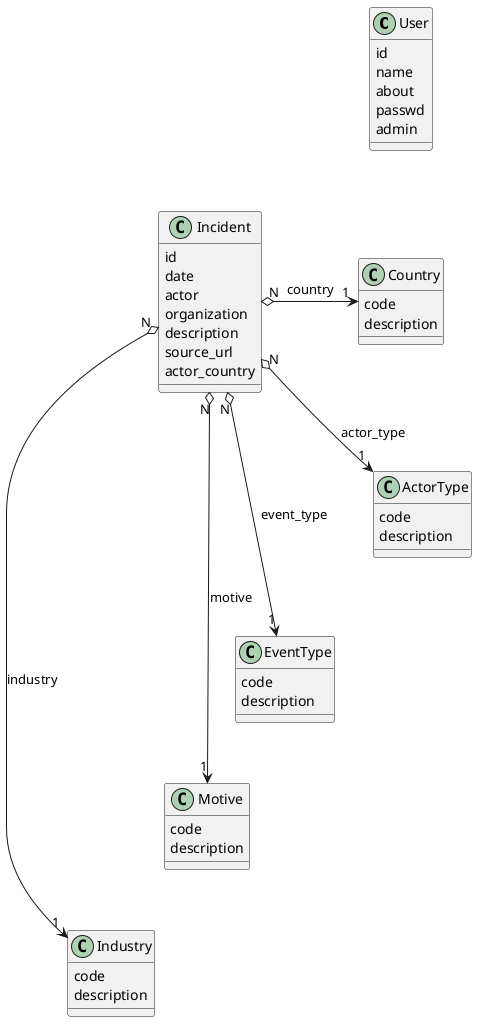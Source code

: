 @startuml

class User {
    id
    name
    about
    passwd
    admin 
}

class Country { 
    code 
    description
}

class ActorType { 
    code 
    description
}

class EventType { 
    code 
    description
}

class Motive { 
    code 
    description
}

class Industry { 
    code 
    description
}

class Incident { 
    id 
    date 
    actor
    organization
    description 
    source_url 
    actor_country
}

User -[hidden]-> Country
Country -[hidden]-> ActorType
ActorType -[hidden]-> EventType
EventType -[hidden]-> Motive
Motive -[hidden]-> Industry
Industry -[hidden]-> Incident

Incident "N" o-> "1" Country: country 
Incident "N" o-> "1" ActorType: actor_type
Incident "N" o-> "1" Industry: industry 
Incident "N" o-> "1" EventType: event_type
Incident "N" o-> "1" Motive: motive 

@enduml
